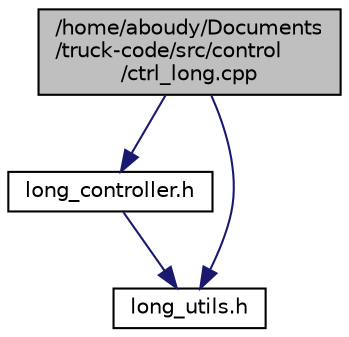 digraph "/home/aboudy/Documents/truck-code/src/control/ctrl_long.cpp"
{
  edge [fontname="Helvetica",fontsize="10",labelfontname="Helvetica",labelfontsize="10"];
  node [fontname="Helvetica",fontsize="10",shape=record];
  Node0 [label="/home/aboudy/Documents\l/truck-code/src/control\l/ctrl_long.cpp",height=0.2,width=0.4,color="black", fillcolor="grey75", style="filled", fontcolor="black"];
  Node0 -> Node1 [color="midnightblue",fontsize="10",style="solid",fontname="Helvetica"];
  Node1 [label="long_controller.h",height=0.2,width=0.4,color="black", fillcolor="white", style="filled",URL="$long__controller_8h.html"];
  Node1 -> Node2 [color="midnightblue",fontsize="10",style="solid",fontname="Helvetica"];
  Node2 [label="long_utils.h",height=0.2,width=0.4,color="black", fillcolor="white", style="filled",URL="$long__utils_8h.html"];
  Node0 -> Node2 [color="midnightblue",fontsize="10",style="solid",fontname="Helvetica"];
}

